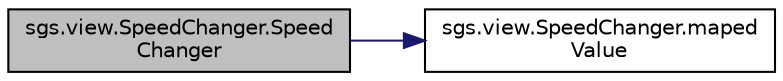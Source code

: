 digraph "sgs.view.SpeedChanger.SpeedChanger"
{
  edge [fontname="Helvetica",fontsize="10",labelfontname="Helvetica",labelfontsize="10"];
  node [fontname="Helvetica",fontsize="10",shape=record];
  rankdir="LR";
  Node1 [label="sgs.view.SpeedChanger.Speed\lChanger",height=0.2,width=0.4,color="black", fillcolor="grey75", style="filled" fontcolor="black"];
  Node1 -> Node2 [color="midnightblue",fontsize="10",style="solid",fontname="Helvetica"];
  Node2 [label="sgs.view.SpeedChanger.maped\lValue",height=0.2,width=0.4,color="black", fillcolor="white", style="filled",URL="$classsgs_1_1view_1_1_speed_changer.html#a10c59bfd4b3b5d12eeaef62f280f87a4"];
}
